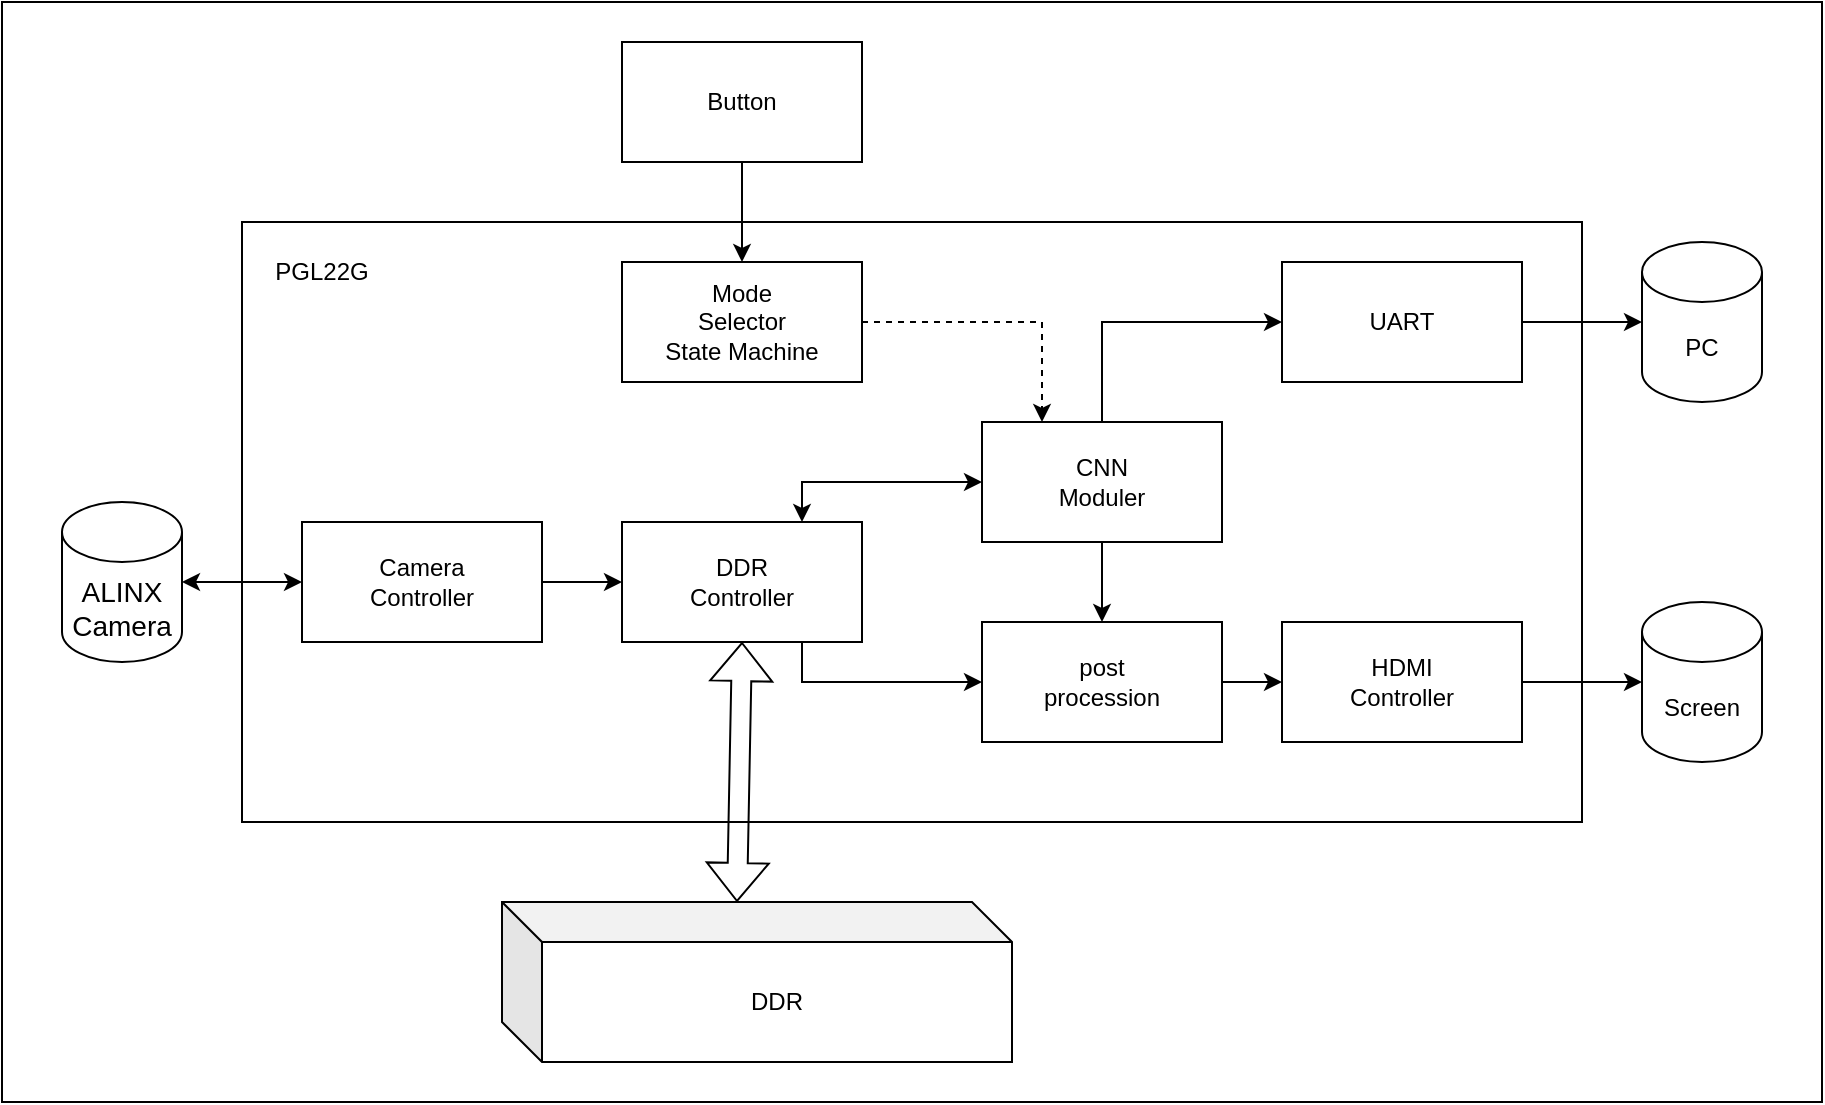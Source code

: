<mxfile>
    <diagram id="rCOKnNyLGZL8CviPrUds" name="第 1 页">
        <mxGraphModel dx="990" dy="574" grid="1" gridSize="10" guides="1" tooltips="1" connect="1" arrows="1" fold="1" page="1" pageScale="1" pageWidth="1169" pageHeight="1654" math="0" shadow="0">
            <root>
                <mxCell id="0"/>
                <mxCell id="1" parent="0"/>
                <mxCell id="21" value="" style="rounded=0;whiteSpace=wrap;html=1;" parent="1" vertex="1">
                    <mxGeometry x="160" y="760" width="910" height="550" as="geometry"/>
                </mxCell>
                <mxCell id="2" value="" style="rounded=0;whiteSpace=wrap;html=1;" parent="1" vertex="1">
                    <mxGeometry x="280" y="870" width="670" height="300" as="geometry"/>
                </mxCell>
                <mxCell id="3" value="Camera&lt;br&gt;Controller" style="rounded=0;whiteSpace=wrap;html=1;" parent="1" vertex="1">
                    <mxGeometry x="310" y="1020" width="120" height="60" as="geometry"/>
                </mxCell>
                <mxCell id="4" value="&lt;span style=&quot;font-size: 14px&quot;&gt;ALINX&lt;br&gt;Camera&lt;br&gt;&lt;/span&gt;" style="shape=cylinder3;whiteSpace=wrap;html=1;boundedLbl=1;backgroundOutline=1;size=15;" parent="1" vertex="1">
                    <mxGeometry x="190" y="1010" width="60" height="80" as="geometry"/>
                </mxCell>
                <mxCell id="6" value="DDR" style="shape=cube;whiteSpace=wrap;html=1;boundedLbl=1;backgroundOutline=1;darkOpacity=0.05;darkOpacity2=0.1;" parent="1" vertex="1">
                    <mxGeometry x="410" y="1210" width="255" height="80" as="geometry"/>
                </mxCell>
                <mxCell id="9" value="" style="endArrow=classic;startArrow=classic;html=1;entryX=1;entryY=0.5;entryDx=0;entryDy=0;entryPerimeter=0;exitX=0;exitY=0.5;exitDx=0;exitDy=0;" parent="1" source="3" target="4" edge="1">
                    <mxGeometry width="50" height="50" relative="1" as="geometry">
                        <mxPoint x="260" y="790" as="sourcePoint"/>
                        <mxPoint x="310" y="740" as="targetPoint"/>
                    </mxGeometry>
                </mxCell>
                <mxCell id="43" style="edgeStyle=none;rounded=0;html=1;exitX=0.5;exitY=0;exitDx=0;exitDy=0;entryX=0;entryY=0.5;entryDx=0;entryDy=0;" parent="1" source="11" target="23" edge="1">
                    <mxGeometry relative="1" as="geometry">
                        <Array as="points">
                            <mxPoint x="710" y="920"/>
                        </Array>
                    </mxGeometry>
                </mxCell>
                <mxCell id="47" style="edgeStyle=none;rounded=0;html=1;exitX=0.5;exitY=1;exitDx=0;exitDy=0;entryX=0.5;entryY=0;entryDx=0;entryDy=0;" parent="1" source="11" target="46" edge="1">
                    <mxGeometry relative="1" as="geometry"/>
                </mxCell>
                <mxCell id="11" value="CNN&lt;br&gt;Moduler" style="rounded=0;whiteSpace=wrap;html=1;" parent="1" vertex="1">
                    <mxGeometry x="650" y="970" width="120" height="60" as="geometry"/>
                </mxCell>
                <mxCell id="14" value="HDMI&lt;br&gt;Controller" style="rounded=0;whiteSpace=wrap;html=1;" parent="1" vertex="1">
                    <mxGeometry x="800" y="1070" width="120" height="60" as="geometry"/>
                </mxCell>
                <mxCell id="18" value="Screen" style="shape=cylinder3;whiteSpace=wrap;html=1;boundedLbl=1;backgroundOutline=1;size=15;" parent="1" vertex="1">
                    <mxGeometry x="980" y="1060" width="60" height="80" as="geometry"/>
                </mxCell>
                <mxCell id="20" value="" style="endArrow=classic;html=1;rounded=0;exitX=1;exitY=0.5;exitDx=0;exitDy=0;entryX=0;entryY=0.5;entryDx=0;entryDy=0;entryPerimeter=0;" parent="1" source="14" target="18" edge="1">
                    <mxGeometry width="50" height="50" relative="1" as="geometry">
                        <mxPoint x="830" y="560" as="sourcePoint"/>
                        <mxPoint x="880" y="510" as="targetPoint"/>
                    </mxGeometry>
                </mxCell>
                <mxCell id="48" style="edgeStyle=none;rounded=0;html=1;exitX=0.75;exitY=1;exitDx=0;exitDy=0;entryX=0;entryY=0.5;entryDx=0;entryDy=0;" parent="1" source="22" target="46" edge="1">
                    <mxGeometry relative="1" as="geometry">
                        <Array as="points">
                            <mxPoint x="560" y="1100"/>
                        </Array>
                    </mxGeometry>
                </mxCell>
                <mxCell id="22" value="DDR&lt;br&gt;Controller" style="rounded=0;whiteSpace=wrap;html=1;" parent="1" vertex="1">
                    <mxGeometry x="470" y="1020" width="120" height="60" as="geometry"/>
                </mxCell>
                <mxCell id="23" value="UART" style="rounded=0;whiteSpace=wrap;html=1;" parent="1" vertex="1">
                    <mxGeometry x="800" y="890" width="120" height="60" as="geometry"/>
                </mxCell>
                <mxCell id="30" value="" style="endArrow=classic;html=1;rounded=0;exitX=1;exitY=0.5;exitDx=0;exitDy=0;entryX=0;entryY=0.5;entryDx=0;entryDy=0;" parent="1" source="3" target="22" edge="1">
                    <mxGeometry width="50" height="50" relative="1" as="geometry">
                        <mxPoint x="480" y="950" as="sourcePoint"/>
                        <mxPoint x="530" y="900" as="targetPoint"/>
                    </mxGeometry>
                </mxCell>
                <mxCell id="31" value="PC" style="shape=cylinder3;whiteSpace=wrap;html=1;boundedLbl=1;backgroundOutline=1;size=15;" parent="1" vertex="1">
                    <mxGeometry x="980" y="880" width="60" height="80" as="geometry"/>
                </mxCell>
                <mxCell id="32" value="" style="endArrow=classic;html=1;rounded=0;exitX=1;exitY=0.5;exitDx=0;exitDy=0;entryX=0;entryY=0.5;entryDx=0;entryDy=0;entryPerimeter=0;" parent="1" source="23" target="31" edge="1">
                    <mxGeometry width="50" height="50" relative="1" as="geometry">
                        <mxPoint x="1010" y="1200" as="sourcePoint"/>
                        <mxPoint x="1060" y="1150" as="targetPoint"/>
                    </mxGeometry>
                </mxCell>
                <mxCell id="34" value="" style="shape=flexArrow;endArrow=classic;startArrow=classic;html=1;rounded=0;entryX=0.5;entryY=1;entryDx=0;entryDy=0;exitX=0;exitY=0;exitDx=117.5;exitDy=0;exitPerimeter=0;" parent="1" source="6" target="22" edge="1">
                    <mxGeometry width="100" height="100" relative="1" as="geometry">
                        <mxPoint x="330" y="1400" as="sourcePoint"/>
                        <mxPoint x="430" y="1300" as="targetPoint"/>
                    </mxGeometry>
                </mxCell>
                <mxCell id="36" value="Button" style="rounded=0;whiteSpace=wrap;html=1;" parent="1" vertex="1">
                    <mxGeometry x="470" y="780" width="120" height="60" as="geometry"/>
                </mxCell>
                <mxCell id="37" value="Mode&lt;br&gt;Selector&lt;br&gt;State Machine" style="rounded=0;whiteSpace=wrap;html=1;" parent="1" vertex="1">
                    <mxGeometry x="470" y="890" width="120" height="60" as="geometry"/>
                </mxCell>
                <mxCell id="38" value="" style="endArrow=classic;html=1;exitX=0.5;exitY=1;exitDx=0;exitDy=0;entryX=0.5;entryY=0;entryDx=0;entryDy=0;" parent="1" source="36" target="37" edge="1">
                    <mxGeometry width="50" height="50" relative="1" as="geometry">
                        <mxPoint x="210" y="840" as="sourcePoint"/>
                        <mxPoint x="260" y="790" as="targetPoint"/>
                    </mxGeometry>
                </mxCell>
                <mxCell id="39" value="" style="endArrow=classic;html=1;exitX=1;exitY=0.5;exitDx=0;exitDy=0;entryX=0.25;entryY=0;entryDx=0;entryDy=0;rounded=0;dashed=1;" parent="1" source="37" target="11" edge="1">
                    <mxGeometry width="50" height="50" relative="1" as="geometry">
                        <mxPoint x="720" y="820" as="sourcePoint"/>
                        <mxPoint x="770" y="770" as="targetPoint"/>
                        <Array as="points">
                            <mxPoint x="680" y="920"/>
                        </Array>
                    </mxGeometry>
                </mxCell>
                <mxCell id="40" value="PGL22G" style="text;html=1;strokeColor=none;fillColor=none;align=center;verticalAlign=middle;whiteSpace=wrap;rounded=0;" parent="1" vertex="1">
                    <mxGeometry x="290" y="880" width="60" height="30" as="geometry"/>
                </mxCell>
                <mxCell id="41" value="" style="endArrow=classic;startArrow=classic;html=1;rounded=0;exitX=0.75;exitY=0;exitDx=0;exitDy=0;entryX=0;entryY=0.5;entryDx=0;entryDy=0;" parent="1" source="22" target="11" edge="1">
                    <mxGeometry width="50" height="50" relative="1" as="geometry">
                        <mxPoint x="810" y="1320" as="sourcePoint"/>
                        <mxPoint x="860" y="1270" as="targetPoint"/>
                        <Array as="points">
                            <mxPoint x="560" y="1000"/>
                        </Array>
                    </mxGeometry>
                </mxCell>
                <mxCell id="49" style="edgeStyle=none;rounded=0;html=1;exitX=1;exitY=0.5;exitDx=0;exitDy=0;entryX=0;entryY=0.5;entryDx=0;entryDy=0;" parent="1" source="46" target="14" edge="1">
                    <mxGeometry relative="1" as="geometry"/>
                </mxCell>
                <mxCell id="46" value="post&lt;br&gt;procession" style="rounded=0;whiteSpace=wrap;html=1;" parent="1" vertex="1">
                    <mxGeometry x="650" y="1070" width="120" height="60" as="geometry"/>
                </mxCell>
            </root>
        </mxGraphModel>
    </diagram>
</mxfile>